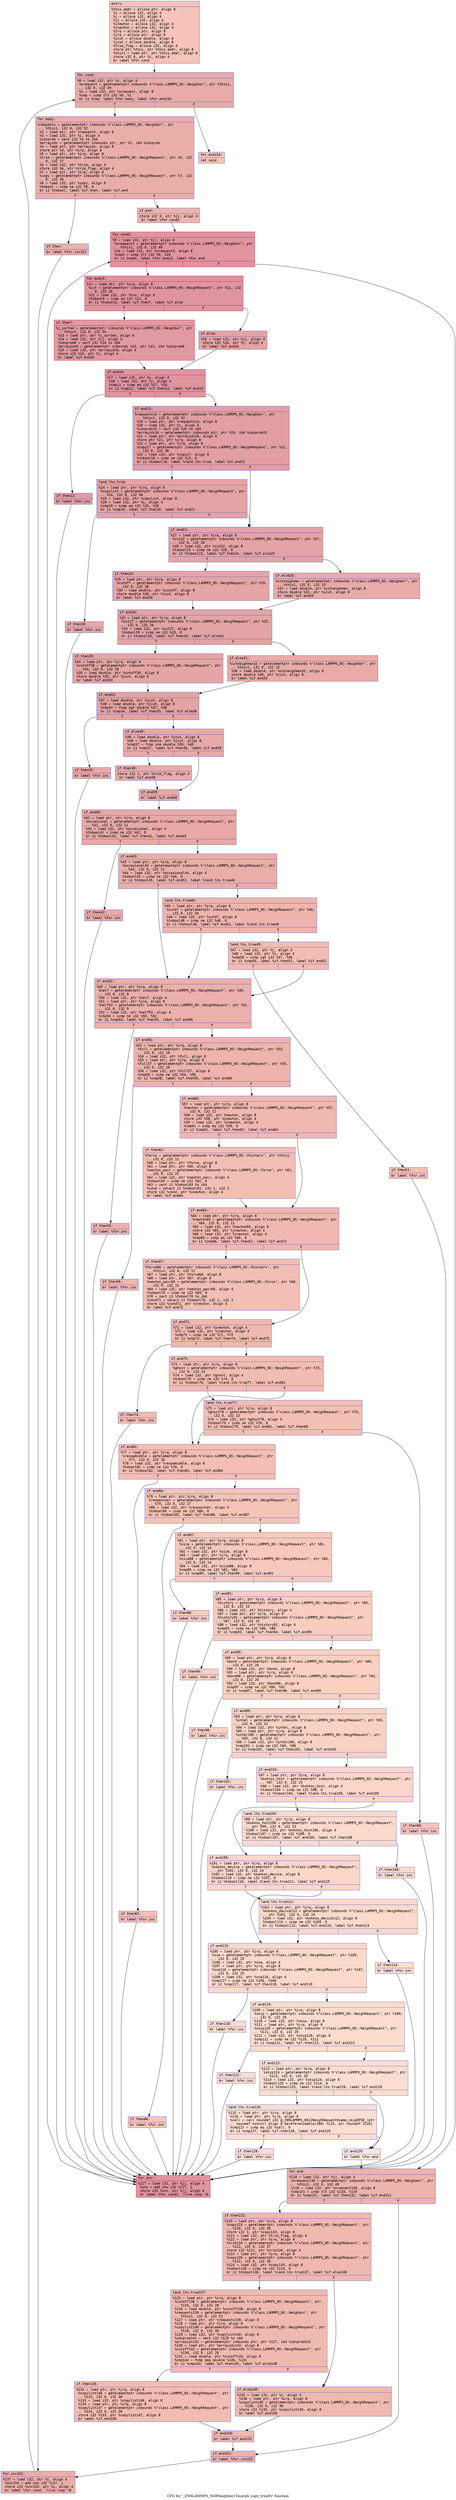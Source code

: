 digraph "CFG for '_ZN9LAMMPS_NS8Neighbor15morph_copy_trimEv' function" {
	label="CFG for '_ZN9LAMMPS_NS8Neighbor15morph_copy_trimEv' function";

	Node0x5563bdf762c0 [shape=record,color="#3d50c3ff", style=filled, fillcolor="#e8765c70" fontname="Courier",label="{entry:\l|  %this.addr = alloca ptr, align 8\l  %i = alloca i32, align 4\l  %j = alloca i32, align 4\l  %jj = alloca i32, align 4\l  %inewton = alloca i32, align 4\l  %jnewton = alloca i32, align 4\l  %irq = alloca ptr, align 8\l  %jrq = alloca ptr, align 8\l  %icut = alloca double, align 8\l  %jcut = alloca double, align 8\l  %trim_flag = alloca i32, align 4\l  store ptr %this, ptr %this.addr, align 8\l  %this1 = load ptr, ptr %this.addr, align 8\l  store i32 0, ptr %i, align 4\l  br label %for.cond\l}"];
	Node0x5563bdf762c0 -> Node0x5563bdf7c720[tooltip="entry -> for.cond\nProbability 100.00%" ];
	Node0x5563bdf7c720 [shape=record,color="#3d50c3ff", style=filled, fillcolor="#cc403a70" fontname="Courier",label="{for.cond:\l|  %0 = load i32, ptr %i, align 4\l  %nrequest = getelementptr inbounds %\"class.LAMMPS_NS::Neighbor\", ptr %this1,\l... i32 0, i32 49\l  %1 = load i32, ptr %nrequest, align 8\l  %cmp = icmp slt i32 %0, %1\l  br i1 %cmp, label %for.body, label %for.end154\l|{<s0>T|<s1>F}}"];
	Node0x5563bdf7c720:s0 -> Node0x5563bdf7ca90[tooltip="for.cond -> for.body\nProbability 96.88%" ];
	Node0x5563bdf7c720:s1 -> Node0x5563bdf7cb10[tooltip="for.cond -> for.end154\nProbability 3.12%" ];
	Node0x5563bdf7ca90 [shape=record,color="#3d50c3ff", style=filled, fillcolor="#d0473d70" fontname="Courier",label="{for.body:\l|  %requests = getelementptr inbounds %\"class.LAMMPS_NS::Neighbor\", ptr\l... %this1, i32 0, i32 52\l  %2 = load ptr, ptr %requests, align 8\l  %3 = load i32, ptr %i, align 4\l  %idxprom = sext i32 %3 to i64\l  %arrayidx = getelementptr inbounds ptr, ptr %2, i64 %idxprom\l  %4 = load ptr, ptr %arrayidx, align 8\l  store ptr %4, ptr %irq, align 8\l  %5 = load ptr, ptr %irq, align 8\l  %trim = getelementptr inbounds %\"class.LAMMPS_NS::NeighRequest\", ptr %5, i32\l... 0, i32 37\l  %6 = load i32, ptr %trim, align 4\l  store i32 %6, ptr %trim_flag, align 4\l  %7 = load ptr, ptr %irq, align 8\l  %copy = getelementptr inbounds %\"class.LAMMPS_NS::NeighRequest\", ptr %7, i32\l... 0, i32 36\l  %8 = load i32, ptr %copy, align 8\l  %tobool = icmp ne i32 %8, 0\l  br i1 %tobool, label %if.then, label %if.end\l|{<s0>T|<s1>F}}"];
	Node0x5563bdf7ca90:s0 -> Node0x5563bdf7c460[tooltip="for.body -> if.then\nProbability 62.50%" ];
	Node0x5563bdf7ca90:s1 -> Node0x5563bdf7c4d0[tooltip="for.body -> if.end\nProbability 37.50%" ];
	Node0x5563bdf7c460 [shape=record,color="#3d50c3ff", style=filled, fillcolor="#d24b4070" fontname="Courier",label="{if.then:\l|  br label %for.inc152\l}"];
	Node0x5563bdf7c460 -> Node0x5563bdf7d8e0[tooltip="if.then -> for.inc152\nProbability 100.00%" ];
	Node0x5563bdf7c4d0 [shape=record,color="#3d50c3ff", style=filled, fillcolor="#d6524470" fontname="Courier",label="{if.end:\l|  store i32 0, ptr %jj, align 4\l  br label %for.cond2\l}"];
	Node0x5563bdf7c4d0 -> Node0x5563bdf7da70[tooltip="if.end -> for.cond2\nProbability 100.00%" ];
	Node0x5563bdf7da70 [shape=record,color="#b70d28ff", style=filled, fillcolor="#b70d2870" fontname="Courier",label="{for.cond2:\l|  %9 = load i32, ptr %jj, align 4\l  %nrequest3 = getelementptr inbounds %\"class.LAMMPS_NS::Neighbor\", ptr\l... %this1, i32 0, i32 49\l  %10 = load i32, ptr %nrequest3, align 8\l  %cmp4 = icmp slt i32 %9, %10\l  br i1 %cmp4, label %for.body5, label %for.end\l|{<s0>T|<s1>F}}"];
	Node0x5563bdf7da70:s0 -> Node0x5563bdf7de00[tooltip="for.cond2 -> for.body5\nProbability 96.88%" ];
	Node0x5563bdf7da70:s1 -> Node0x5563bdf7de80[tooltip="for.cond2 -> for.end\nProbability 3.12%" ];
	Node0x5563bdf7de00 [shape=record,color="#b70d28ff", style=filled, fillcolor="#b70d2870" fontname="Courier",label="{for.body5:\l|  %11 = load ptr, ptr %irq, align 8\l  %cut = getelementptr inbounds %\"class.LAMMPS_NS::NeighRequest\", ptr %11, i32\l... 0, i32 26\l  %12 = load i32, ptr %cut, align 8\l  %tobool6 = icmp ne i32 %12, 0\l  br i1 %tobool6, label %if.then7, label %if.else\l|{<s0>T|<s1>F}}"];
	Node0x5563bdf7de00:s0 -> Node0x5563bdf7e230[tooltip="for.body5 -> if.then7\nProbability 62.50%" ];
	Node0x5563bdf7de00:s1 -> Node0x5563bdf7e2b0[tooltip="for.body5 -> if.else\nProbability 37.50%" ];
	Node0x5563bdf7e230 [shape=record,color="#b70d28ff", style=filled, fillcolor="#bb1b2c70" fontname="Courier",label="{if.then7:\l|  %j_sorted = getelementptr inbounds %\"class.LAMMPS_NS::Neighbor\", ptr\l... %this1, i32 0, i32 54\l  %13 = load ptr, ptr %j_sorted, align 8\l  %14 = load i32, ptr %jj, align 4\l  %idxprom8 = sext i32 %14 to i64\l  %arrayidx9 = getelementptr inbounds i32, ptr %13, i64 %idxprom8\l  %15 = load i32, ptr %arrayidx9, align 4\l  store i32 %15, ptr %j, align 4\l  br label %if.end10\l}"];
	Node0x5563bdf7e230 -> Node0x5563bdf7e850[tooltip="if.then7 -> if.end10\nProbability 100.00%" ];
	Node0x5563bdf7e2b0 [shape=record,color="#3d50c3ff", style=filled, fillcolor="#c32e3170" fontname="Courier",label="{if.else:\l|  %16 = load i32, ptr %jj, align 4\l  store i32 %16, ptr %j, align 4\l  br label %if.end10\l}"];
	Node0x5563bdf7e2b0 -> Node0x5563bdf7e850[tooltip="if.else -> if.end10\nProbability 100.00%" ];
	Node0x5563bdf7e850 [shape=record,color="#b70d28ff", style=filled, fillcolor="#b70d2870" fontname="Courier",label="{if.end10:\l|  %17 = load i32, ptr %i, align 4\l  %18 = load i32, ptr %j, align 4\l  %cmp11 = icmp eq i32 %17, %18\l  br i1 %cmp11, label %if.then12, label %if.end13\l|{<s0>T|<s1>F}}"];
	Node0x5563bdf7e850:s0 -> Node0x5563bdf7ec80[tooltip="if.end10 -> if.then12\nProbability 50.00%" ];
	Node0x5563bdf7e850:s1 -> Node0x5563bdf7ed00[tooltip="if.end10 -> if.end13\nProbability 50.00%" ];
	Node0x5563bdf7ec80 [shape=record,color="#3d50c3ff", style=filled, fillcolor="#be242e70" fontname="Courier",label="{if.then12:\l|  br label %for.inc\l}"];
	Node0x5563bdf7ec80 -> Node0x5563bdf7ee30[tooltip="if.then12 -> for.inc\nProbability 100.00%" ];
	Node0x5563bdf7ed00 [shape=record,color="#3d50c3ff", style=filled, fillcolor="#be242e70" fontname="Courier",label="{if.end13:\l|  %requests14 = getelementptr inbounds %\"class.LAMMPS_NS::Neighbor\", ptr\l... %this1, i32 0, i32 52\l  %19 = load ptr, ptr %requests14, align 8\l  %20 = load i32, ptr %j, align 4\l  %idxprom15 = sext i32 %20 to i64\l  %arrayidx16 = getelementptr inbounds ptr, ptr %19, i64 %idxprom15\l  %21 = load ptr, ptr %arrayidx16, align 8\l  store ptr %21, ptr %jrq, align 8\l  %22 = load ptr, ptr %jrq, align 8\l  %copy17 = getelementptr inbounds %\"class.LAMMPS_NS::NeighRequest\", ptr %22,\l... i32 0, i32 36\l  %23 = load i32, ptr %copy17, align 8\l  %tobool18 = icmp ne i32 %23, 0\l  br i1 %tobool18, label %land.lhs.true, label %if.end21\l|{<s0>T|<s1>F}}"];
	Node0x5563bdf7ed00:s0 -> Node0x5563bdf7d700[tooltip="if.end13 -> land.lhs.true\nProbability 62.50%" ];
	Node0x5563bdf7ed00:s1 -> Node0x5563bdf7d780[tooltip="if.end13 -> if.end21\nProbability 37.50%" ];
	Node0x5563bdf7d700 [shape=record,color="#3d50c3ff", style=filled, fillcolor="#c32e3170" fontname="Courier",label="{land.lhs.true:\l|  %24 = load ptr, ptr %jrq, align 8\l  %copylist = getelementptr inbounds %\"class.LAMMPS_NS::NeighRequest\", ptr\l... %24, i32 0, i32 38\l  %25 = load i32, ptr %copylist, align 8\l  %26 = load i32, ptr %i, align 4\l  %cmp19 = icmp eq i32 %25, %26\l  br i1 %cmp19, label %if.then20, label %if.end21\l|{<s0>T|<s1>F}}"];
	Node0x5563bdf7d700:s0 -> Node0x5563bdf7fe00[tooltip="land.lhs.true -> if.then20\nProbability 50.00%" ];
	Node0x5563bdf7d700:s1 -> Node0x5563bdf7d780[tooltip="land.lhs.true -> if.end21\nProbability 50.00%" ];
	Node0x5563bdf7fe00 [shape=record,color="#3d50c3ff", style=filled, fillcolor="#ca3b3770" fontname="Courier",label="{if.then20:\l|  br label %for.inc\l}"];
	Node0x5563bdf7fe00 -> Node0x5563bdf7ee30[tooltip="if.then20 -> for.inc\nProbability 100.00%" ];
	Node0x5563bdf7d780 [shape=record,color="#3d50c3ff", style=filled, fillcolor="#c32e3170" fontname="Courier",label="{if.end21:\l|  %27 = load ptr, ptr %irq, align 8\l  %cut22 = getelementptr inbounds %\"class.LAMMPS_NS::NeighRequest\", ptr %27,\l... i32 0, i32 26\l  %28 = load i32, ptr %cut22, align 8\l  %tobool23 = icmp ne i32 %28, 0\l  br i1 %tobool23, label %if.then24, label %if.else25\l|{<s0>T|<s1>F}}"];
	Node0x5563bdf7d780:s0 -> Node0x5563bdf80240[tooltip="if.end21 -> if.then24\nProbability 62.50%" ];
	Node0x5563bdf7d780:s1 -> Node0x5563bdf802c0[tooltip="if.end21 -> if.else25\nProbability 37.50%" ];
	Node0x5563bdf80240 [shape=record,color="#3d50c3ff", style=filled, fillcolor="#c5333470" fontname="Courier",label="{if.then24:\l|  %29 = load ptr, ptr %irq, align 8\l  %cutoff = getelementptr inbounds %\"class.LAMMPS_NS::NeighRequest\", ptr %29,\l... i32 0, i32 28\l  %30 = load double, ptr %cutoff, align 8\l  store double %30, ptr %icut, align 8\l  br label %if.end26\l}"];
	Node0x5563bdf80240 -> Node0x5563bdf80670[tooltip="if.then24 -> if.end26\nProbability 100.00%" ];
	Node0x5563bdf802c0 [shape=record,color="#3d50c3ff", style=filled, fillcolor="#cc403a70" fontname="Courier",label="{if.else25:\l|  %cutneighmax = getelementptr inbounds %\"class.LAMMPS_NS::Neighbor\", ptr\l... %this1, i32 0, i32 13\l  %31 = load double, ptr %cutneighmax, align 8\l  store double %31, ptr %icut, align 8\l  br label %if.end26\l}"];
	Node0x5563bdf802c0 -> Node0x5563bdf80670[tooltip="if.else25 -> if.end26\nProbability 100.00%" ];
	Node0x5563bdf80670 [shape=record,color="#3d50c3ff", style=filled, fillcolor="#c32e3170" fontname="Courier",label="{if.end26:\l|  %32 = load ptr, ptr %jrq, align 8\l  %cut27 = getelementptr inbounds %\"class.LAMMPS_NS::NeighRequest\", ptr %32,\l... i32 0, i32 26\l  %33 = load i32, ptr %cut27, align 8\l  %tobool28 = icmp ne i32 %33, 0\l  br i1 %tobool28, label %if.then29, label %if.else31\l|{<s0>T|<s1>F}}"];
	Node0x5563bdf80670:s0 -> Node0x5563bdf80c80[tooltip="if.end26 -> if.then29\nProbability 62.50%" ];
	Node0x5563bdf80670:s1 -> Node0x5563bdf80d00[tooltip="if.end26 -> if.else31\nProbability 37.50%" ];
	Node0x5563bdf80c80 [shape=record,color="#3d50c3ff", style=filled, fillcolor="#c5333470" fontname="Courier",label="{if.then29:\l|  %34 = load ptr, ptr %jrq, align 8\l  %cutoff30 = getelementptr inbounds %\"class.LAMMPS_NS::NeighRequest\", ptr\l... %34, i32 0, i32 28\l  %35 = load double, ptr %cutoff30, align 8\l  store double %35, ptr %jcut, align 8\l  br label %if.end33\l}"];
	Node0x5563bdf80c80 -> Node0x5563bdf810c0[tooltip="if.then29 -> if.end33\nProbability 100.00%" ];
	Node0x5563bdf80d00 [shape=record,color="#3d50c3ff", style=filled, fillcolor="#cc403a70" fontname="Courier",label="{if.else31:\l|  %cutneighmax32 = getelementptr inbounds %\"class.LAMMPS_NS::Neighbor\", ptr\l... %this1, i32 0, i32 13\l  %36 = load double, ptr %cutneighmax32, align 8\l  store double %36, ptr %jcut, align 8\l  br label %if.end33\l}"];
	Node0x5563bdf80d00 -> Node0x5563bdf810c0[tooltip="if.else31 -> if.end33\nProbability 100.00%" ];
	Node0x5563bdf810c0 [shape=record,color="#3d50c3ff", style=filled, fillcolor="#c32e3170" fontname="Courier",label="{if.end33:\l|  %37 = load double, ptr %icut, align 8\l  %38 = load double, ptr %jcut, align 8\l  %cmp34 = fcmp ogt double %37, %38\l  br i1 %cmp34, label %if.then35, label %if.else36\l|{<s0>T|<s1>F}}"];
	Node0x5563bdf810c0:s0 -> Node0x5563bdf815e0[tooltip="if.end33 -> if.then35\nProbability 50.00%" ];
	Node0x5563bdf810c0:s1 -> Node0x5563bdf81660[tooltip="if.end33 -> if.else36\nProbability 50.00%" ];
	Node0x5563bdf815e0 [shape=record,color="#3d50c3ff", style=filled, fillcolor="#ca3b3770" fontname="Courier",label="{if.then35:\l|  br label %for.inc\l}"];
	Node0x5563bdf815e0 -> Node0x5563bdf7ee30[tooltip="if.then35 -> for.inc\nProbability 100.00%" ];
	Node0x5563bdf81660 [shape=record,color="#3d50c3ff", style=filled, fillcolor="#ca3b3770" fontname="Courier",label="{if.else36:\l|  %39 = load double, ptr %icut, align 8\l  %40 = load double, ptr %jcut, align 8\l  %cmp37 = fcmp une double %39, %40\l  br i1 %cmp37, label %if.then38, label %if.end39\l|{<s0>T|<s1>F}}"];
	Node0x5563bdf81660:s0 -> Node0x5563bdf819b0[tooltip="if.else36 -> if.then38\nProbability 62.50%" ];
	Node0x5563bdf81660:s1 -> Node0x5563bdf81a30[tooltip="if.else36 -> if.end39\nProbability 37.50%" ];
	Node0x5563bdf819b0 [shape=record,color="#3d50c3ff", style=filled, fillcolor="#cc403a70" fontname="Courier",label="{if.then38:\l|  store i32 1, ptr %trim_flag, align 4\l  br label %if.end39\l}"];
	Node0x5563bdf819b0 -> Node0x5563bdf81a30[tooltip="if.then38 -> if.end39\nProbability 100.00%" ];
	Node0x5563bdf81a30 [shape=record,color="#3d50c3ff", style=filled, fillcolor="#ca3b3770" fontname="Courier",label="{if.end39:\l|  br label %if.end40\l}"];
	Node0x5563bdf81a30 -> Node0x5563bdf81c70[tooltip="if.end39 -> if.end40\nProbability 100.00%" ];
	Node0x5563bdf81c70 [shape=record,color="#3d50c3ff", style=filled, fillcolor="#ca3b3770" fontname="Courier",label="{if.end40:\l|  %41 = load ptr, ptr %jrq, align 8\l  %occasional = getelementptr inbounds %\"class.LAMMPS_NS::NeighRequest\", ptr\l... %41, i32 0, i32 11\l  %42 = load i32, ptr %occasional, align 4\l  %tobool41 = icmp ne i32 %42, 0\l  br i1 %tobool41, label %if.then42, label %if.end43\l|{<s0>T|<s1>F}}"];
	Node0x5563bdf81c70:s0 -> Node0x5563bdf82010[tooltip="if.end40 -> if.then42\nProbability 62.50%" ];
	Node0x5563bdf81c70:s1 -> Node0x5563bdf82090[tooltip="if.end40 -> if.end43\nProbability 37.50%" ];
	Node0x5563bdf82010 [shape=record,color="#3d50c3ff", style=filled, fillcolor="#cc403a70" fontname="Courier",label="{if.then42:\l|  br label %for.inc\l}"];
	Node0x5563bdf82010 -> Node0x5563bdf7ee30[tooltip="if.then42 -> for.inc\nProbability 100.00%" ];
	Node0x5563bdf82090 [shape=record,color="#3d50c3ff", style=filled, fillcolor="#d0473d70" fontname="Courier",label="{if.end43:\l|  %43 = load ptr, ptr %irq, align 8\l  %occasional44 = getelementptr inbounds %\"class.LAMMPS_NS::NeighRequest\", ptr\l... %43, i32 0, i32 11\l  %44 = load i32, ptr %occasional44, align 4\l  %tobool45 = icmp ne i32 %44, 0\l  br i1 %tobool45, label %if.end52, label %land.lhs.true46\l|{<s0>T|<s1>F}}"];
	Node0x5563bdf82090:s0 -> Node0x5563bdf824e0[tooltip="if.end43 -> if.end52\nProbability 62.50%" ];
	Node0x5563bdf82090:s1 -> Node0x5563bdf82560[tooltip="if.end43 -> land.lhs.true46\nProbability 37.50%" ];
	Node0x5563bdf82560 [shape=record,color="#3d50c3ff", style=filled, fillcolor="#d8564670" fontname="Courier",label="{land.lhs.true46:\l|  %45 = load ptr, ptr %irq, align 8\l  %cut47 = getelementptr inbounds %\"class.LAMMPS_NS::NeighRequest\", ptr %45,\l... i32 0, i32 26\l  %46 = load i32, ptr %cut47, align 8\l  %tobool48 = icmp ne i32 %46, 0\l  br i1 %tobool48, label %if.end52, label %land.lhs.true49\l|{<s0>T|<s1>F}}"];
	Node0x5563bdf82560:s0 -> Node0x5563bdf824e0[tooltip="land.lhs.true46 -> if.end52\nProbability 62.50%" ];
	Node0x5563bdf82560:s1 -> Node0x5563bdf82930[tooltip="land.lhs.true46 -> land.lhs.true49\nProbability 37.50%" ];
	Node0x5563bdf82930 [shape=record,color="#3d50c3ff", style=filled, fillcolor="#e1675170" fontname="Courier",label="{land.lhs.true49:\l|  %47 = load i32, ptr %j, align 4\l  %48 = load i32, ptr %i, align 4\l  %cmp50 = icmp sgt i32 %47, %48\l  br i1 %cmp50, label %if.then51, label %if.end52\l|{<s0>T|<s1>F}}"];
	Node0x5563bdf82930:s0 -> Node0x5563bdf83450[tooltip="land.lhs.true49 -> if.then51\nProbability 50.00%" ];
	Node0x5563bdf82930:s1 -> Node0x5563bdf824e0[tooltip="land.lhs.true49 -> if.end52\nProbability 50.00%" ];
	Node0x5563bdf83450 [shape=record,color="#3d50c3ff", style=filled, fillcolor="#e36c5570" fontname="Courier",label="{if.then51:\l|  br label %for.inc\l}"];
	Node0x5563bdf83450 -> Node0x5563bdf7ee30[tooltip="if.then51 -> for.inc\nProbability 100.00%" ];
	Node0x5563bdf824e0 [shape=record,color="#3d50c3ff", style=filled, fillcolor="#d24b4070" fontname="Courier",label="{if.end52:\l|  %49 = load ptr, ptr %irq, align 8\l  %half = getelementptr inbounds %\"class.LAMMPS_NS::NeighRequest\", ptr %49,\l... i32 0, i32 9\l  %50 = load i32, ptr %half, align 4\l  %51 = load ptr, ptr %jrq, align 8\l  %half53 = getelementptr inbounds %\"class.LAMMPS_NS::NeighRequest\", ptr %51,\l... i32 0, i32 9\l  %52 = load i32, ptr %half53, align 4\l  %cmp54 = icmp ne i32 %50, %52\l  br i1 %cmp54, label %if.then55, label %if.end56\l|{<s0>T|<s1>F}}"];
	Node0x5563bdf824e0:s0 -> Node0x5563bdf83a30[tooltip="if.end52 -> if.then55\nProbability 50.00%" ];
	Node0x5563bdf824e0:s1 -> Node0x5563bdf83ab0[tooltip="if.end52 -> if.end56\nProbability 50.00%" ];
	Node0x5563bdf83a30 [shape=record,color="#3d50c3ff", style=filled, fillcolor="#d6524470" fontname="Courier",label="{if.then55:\l|  br label %for.inc\l}"];
	Node0x5563bdf83a30 -> Node0x5563bdf7ee30[tooltip="if.then55 -> for.inc\nProbability 100.00%" ];
	Node0x5563bdf83ab0 [shape=record,color="#3d50c3ff", style=filled, fillcolor="#d6524470" fontname="Courier",label="{if.end56:\l|  %53 = load ptr, ptr %irq, align 8\l  %full = getelementptr inbounds %\"class.LAMMPS_NS::NeighRequest\", ptr %53,\l... i32 0, i32 10\l  %54 = load i32, ptr %full, align 8\l  %55 = load ptr, ptr %jrq, align 8\l  %full57 = getelementptr inbounds %\"class.LAMMPS_NS::NeighRequest\", ptr %55,\l... i32 0, i32 10\l  %56 = load i32, ptr %full57, align 8\l  %cmp58 = icmp ne i32 %54, %56\l  br i1 %cmp58, label %if.then59, label %if.end60\l|{<s0>T|<s1>F}}"];
	Node0x5563bdf83ab0:s0 -> Node0x5563bdf7f4f0[tooltip="if.end56 -> if.then59\nProbability 50.00%" ];
	Node0x5563bdf83ab0:s1 -> Node0x5563bdf7f570[tooltip="if.end56 -> if.end60\nProbability 50.00%" ];
	Node0x5563bdf7f4f0 [shape=record,color="#3d50c3ff", style=filled, fillcolor="#dc5d4a70" fontname="Courier",label="{if.then59:\l|  br label %for.inc\l}"];
	Node0x5563bdf7f4f0 -> Node0x5563bdf7ee30[tooltip="if.then59 -> for.inc\nProbability 100.00%" ];
	Node0x5563bdf7f570 [shape=record,color="#3d50c3ff", style=filled, fillcolor="#dc5d4a70" fontname="Courier",label="{if.end60:\l|  %57 = load ptr, ptr %irq, align 8\l  %newton = getelementptr inbounds %\"class.LAMMPS_NS::NeighRequest\", ptr %57,\l... i32 0, i32 12\l  %58 = load i32, ptr %newton, align 8\l  store i32 %58, ptr %inewton, align 4\l  %59 = load i32, ptr %inewton, align 4\l  %cmp61 = icmp eq i32 %59, 0\l  br i1 %cmp61, label %if.then62, label %if.end64\l|{<s0>T|<s1>F}}"];
	Node0x5563bdf7f570:s0 -> Node0x5563bdf7fac0[tooltip="if.end60 -> if.then62\nProbability 37.50%" ];
	Node0x5563bdf7f570:s1 -> Node0x5563bdf84d10[tooltip="if.end60 -> if.end64\nProbability 62.50%" ];
	Node0x5563bdf7fac0 [shape=record,color="#3d50c3ff", style=filled, fillcolor="#e36c5570" fontname="Courier",label="{if.then62:\l|  %force = getelementptr inbounds %\"class.LAMMPS_NS::Pointers\", ptr %this1,\l... i32 0, i32 11\l  %60 = load ptr, ptr %force, align 8\l  %61 = load ptr, ptr %60, align 8\l  %newton_pair = getelementptr inbounds %\"class.LAMMPS_NS::Force\", ptr %61,\l... i32 0, i32 22\l  %62 = load i32, ptr %newton_pair, align 4\l  %tobool63 = icmp ne i32 %62, 0\l  %63 = zext i1 %tobool63 to i64\l  %cond = select i1 %tobool63, i32 1, i32 2\l  store i32 %cond, ptr %inewton, align 4\l  br label %if.end64\l}"];
	Node0x5563bdf7fac0 -> Node0x5563bdf84d10[tooltip="if.then62 -> if.end64\nProbability 100.00%" ];
	Node0x5563bdf84d10 [shape=record,color="#3d50c3ff", style=filled, fillcolor="#dc5d4a70" fontname="Courier",label="{if.end64:\l|  %64 = load ptr, ptr %jrq, align 8\l  %newton65 = getelementptr inbounds %\"class.LAMMPS_NS::NeighRequest\", ptr\l... %64, i32 0, i32 12\l  %65 = load i32, ptr %newton65, align 8\l  store i32 %65, ptr %jnewton, align 4\l  %66 = load i32, ptr %jnewton, align 4\l  %cmp66 = icmp eq i32 %66, 0\l  br i1 %cmp66, label %if.then67, label %if.end72\l|{<s0>T|<s1>F}}"];
	Node0x5563bdf84d10:s0 -> Node0x5563bdf85860[tooltip="if.end64 -> if.then67\nProbability 37.50%" ];
	Node0x5563bdf84d10:s1 -> Node0x5563bdf858e0[tooltip="if.end64 -> if.end72\nProbability 62.50%" ];
	Node0x5563bdf85860 [shape=record,color="#3d50c3ff", style=filled, fillcolor="#e36c5570" fontname="Courier",label="{if.then67:\l|  %force68 = getelementptr inbounds %\"class.LAMMPS_NS::Pointers\", ptr\l... %this1, i32 0, i32 11\l  %67 = load ptr, ptr %force68, align 8\l  %68 = load ptr, ptr %67, align 8\l  %newton_pair69 = getelementptr inbounds %\"class.LAMMPS_NS::Force\", ptr %68,\l... i32 0, i32 22\l  %69 = load i32, ptr %newton_pair69, align 4\l  %tobool70 = icmp ne i32 %69, 0\l  %70 = zext i1 %tobool70 to i64\l  %cond71 = select i1 %tobool70, i32 1, i32 2\l  store i32 %cond71, ptr %jnewton, align 4\l  br label %if.end72\l}"];
	Node0x5563bdf85860 -> Node0x5563bdf858e0[tooltip="if.then67 -> if.end72\nProbability 100.00%" ];
	Node0x5563bdf858e0 [shape=record,color="#3d50c3ff", style=filled, fillcolor="#dc5d4a70" fontname="Courier",label="{if.end72:\l|  %71 = load i32, ptr %inewton, align 4\l  %72 = load i32, ptr %jnewton, align 4\l  %cmp73 = icmp ne i32 %71, %72\l  br i1 %cmp73, label %if.then74, label %if.end75\l|{<s0>T|<s1>F}}"];
	Node0x5563bdf858e0:s0 -> Node0x5563bdf86220[tooltip="if.end72 -> if.then74\nProbability 50.00%" ];
	Node0x5563bdf858e0:s1 -> Node0x5563bdf862a0[tooltip="if.end72 -> if.end75\nProbability 50.00%" ];
	Node0x5563bdf86220 [shape=record,color="#3d50c3ff", style=filled, fillcolor="#e1675170" fontname="Courier",label="{if.then74:\l|  br label %for.inc\l}"];
	Node0x5563bdf86220 -> Node0x5563bdf7ee30[tooltip="if.then74 -> for.inc\nProbability 100.00%" ];
	Node0x5563bdf862a0 [shape=record,color="#3d50c3ff", style=filled, fillcolor="#e1675170" fontname="Courier",label="{if.end75:\l|  %73 = load ptr, ptr %irq, align 8\l  %ghost = getelementptr inbounds %\"class.LAMMPS_NS::NeighRequest\", ptr %73,\l... i32 0, i32 13\l  %74 = load i32, ptr %ghost, align 4\l  %tobool76 = icmp ne i32 %74, 0\l  br i1 %tobool76, label %land.lhs.true77, label %if.end81\l|{<s0>T|<s1>F}}"];
	Node0x5563bdf862a0:s0 -> Node0x5563bdf866e0[tooltip="if.end75 -> land.lhs.true77\nProbability 62.50%" ];
	Node0x5563bdf862a0:s1 -> Node0x5563bdf86760[tooltip="if.end75 -> if.end81\nProbability 37.50%" ];
	Node0x5563bdf866e0 [shape=record,color="#3d50c3ff", style=filled, fillcolor="#e36c5570" fontname="Courier",label="{land.lhs.true77:\l|  %75 = load ptr, ptr %jrq, align 8\l  %ghost78 = getelementptr inbounds %\"class.LAMMPS_NS::NeighRequest\", ptr %75,\l... i32 0, i32 13\l  %76 = load i32, ptr %ghost78, align 4\l  %tobool79 = icmp ne i32 %76, 0\l  br i1 %tobool79, label %if.end81, label %if.then80\l|{<s0>T|<s1>F}}"];
	Node0x5563bdf866e0:s0 -> Node0x5563bdf86760[tooltip="land.lhs.true77 -> if.end81\nProbability 62.50%" ];
	Node0x5563bdf866e0:s1 -> Node0x5563bdf86b30[tooltip="land.lhs.true77 -> if.then80\nProbability 37.50%" ];
	Node0x5563bdf86b30 [shape=record,color="#3d50c3ff", style=filled, fillcolor="#e97a5f70" fontname="Courier",label="{if.then80:\l|  br label %for.inc\l}"];
	Node0x5563bdf86b30 -> Node0x5563bdf7ee30[tooltip="if.then80 -> for.inc\nProbability 100.00%" ];
	Node0x5563bdf86760 [shape=record,color="#3d50c3ff", style=filled, fillcolor="#e36c5570" fontname="Courier",label="{if.end81:\l|  %77 = load ptr, ptr %jrq, align 8\l  %respamiddle = getelementptr inbounds %\"class.LAMMPS_NS::NeighRequest\", ptr\l... %77, i32 0, i32 18\l  %78 = load i32, ptr %respamiddle, align 8\l  %tobool82 = icmp ne i32 %78, 0\l  br i1 %tobool82, label %if.then83, label %if.end84\l|{<s0>T|<s1>F}}"];
	Node0x5563bdf86760:s0 -> Node0x5563bdf86f80[tooltip="if.end81 -> if.then83\nProbability 62.50%" ];
	Node0x5563bdf86760:s1 -> Node0x5563bdf87000[tooltip="if.end81 -> if.end84\nProbability 37.50%" ];
	Node0x5563bdf86f80 [shape=record,color="#3d50c3ff", style=filled, fillcolor="#e5705870" fontname="Courier",label="{if.then83:\l|  br label %for.inc\l}"];
	Node0x5563bdf86f80 -> Node0x5563bdf7ee30[tooltip="if.then83 -> for.inc\nProbability 100.00%" ];
	Node0x5563bdf87000 [shape=record,color="#3d50c3ff", style=filled, fillcolor="#e8765c70" fontname="Courier",label="{if.end84:\l|  %79 = load ptr, ptr %jrq, align 8\l  %respainner = getelementptr inbounds %\"class.LAMMPS_NS::NeighRequest\", ptr\l... %79, i32 0, i32 17\l  %80 = load i32, ptr %respainner, align 4\l  %tobool85 = icmp ne i32 %80, 0\l  br i1 %tobool85, label %if.then86, label %if.end87\l|{<s0>T|<s1>F}}"];
	Node0x5563bdf87000:s0 -> Node0x5563bdf87450[tooltip="if.end84 -> if.then86\nProbability 62.50%" ];
	Node0x5563bdf87000:s1 -> Node0x5563bdf874d0[tooltip="if.end84 -> if.end87\nProbability 37.50%" ];
	Node0x5563bdf87450 [shape=record,color="#3d50c3ff", style=filled, fillcolor="#ec7f6370" fontname="Courier",label="{if.then86:\l|  br label %for.inc\l}"];
	Node0x5563bdf87450 -> Node0x5563bdf7ee30[tooltip="if.then86 -> for.inc\nProbability 100.00%" ];
	Node0x5563bdf874d0 [shape=record,color="#3d50c3ff", style=filled, fillcolor="#ed836670" fontname="Courier",label="{if.end87:\l|  %81 = load ptr, ptr %irq, align 8\l  %size = getelementptr inbounds %\"class.LAMMPS_NS::NeighRequest\", ptr %81,\l... i32 0, i32 14\l  %82 = load i32, ptr %size, align 8\l  %83 = load ptr, ptr %jrq, align 8\l  %size88 = getelementptr inbounds %\"class.LAMMPS_NS::NeighRequest\", ptr %83,\l... i32 0, i32 14\l  %84 = load i32, ptr %size88, align 8\l  %cmp89 = icmp ne i32 %82, %84\l  br i1 %cmp89, label %if.then90, label %if.end91\l|{<s0>T|<s1>F}}"];
	Node0x5563bdf874d0:s0 -> Node0x5563bdf87ae0[tooltip="if.end87 -> if.then90\nProbability 50.00%" ];
	Node0x5563bdf874d0:s1 -> Node0x5563bdf87b60[tooltip="if.end87 -> if.end91\nProbability 50.00%" ];
	Node0x5563bdf87ae0 [shape=record,color="#3d50c3ff", style=filled, fillcolor="#f08b6e70" fontname="Courier",label="{if.then90:\l|  br label %for.inc\l}"];
	Node0x5563bdf87ae0 -> Node0x5563bdf7ee30[tooltip="if.then90 -> for.inc\nProbability 100.00%" ];
	Node0x5563bdf87b60 [shape=record,color="#3d50c3ff", style=filled, fillcolor="#f08b6e70" fontname="Courier",label="{if.end91:\l|  %85 = load ptr, ptr %irq, align 8\l  %history = getelementptr inbounds %\"class.LAMMPS_NS::NeighRequest\", ptr %85,\l... i32 0, i32 15\l  %86 = load i32, ptr %history, align 4\l  %87 = load ptr, ptr %jrq, align 8\l  %history92 = getelementptr inbounds %\"class.LAMMPS_NS::NeighRequest\", ptr\l... %87, i32 0, i32 15\l  %88 = load i32, ptr %history92, align 4\l  %cmp93 = icmp ne i32 %86, %88\l  br i1 %cmp93, label %if.then94, label %if.end95\l|{<s0>T|<s1>F}}"];
	Node0x5563bdf87b60:s0 -> Node0x5563bdf88180[tooltip="if.end91 -> if.then94\nProbability 50.00%" ];
	Node0x5563bdf87b60:s1 -> Node0x5563bdf88200[tooltip="if.end91 -> if.end95\nProbability 50.00%" ];
	Node0x5563bdf88180 [shape=record,color="#3d50c3ff", style=filled, fillcolor="#f3947570" fontname="Courier",label="{if.then94:\l|  br label %for.inc\l}"];
	Node0x5563bdf88180 -> Node0x5563bdf7ee30[tooltip="if.then94 -> for.inc\nProbability 100.00%" ];
	Node0x5563bdf88200 [shape=record,color="#3d50c3ff", style=filled, fillcolor="#f3947570" fontname="Courier",label="{if.end95:\l|  %89 = load ptr, ptr %irq, align 8\l  %bond = getelementptr inbounds %\"class.LAMMPS_NS::NeighRequest\", ptr %89,\l... i32 0, i32 20\l  %90 = load i32, ptr %bond, align 8\l  %91 = load ptr, ptr %jrq, align 8\l  %bond96 = getelementptr inbounds %\"class.LAMMPS_NS::NeighRequest\", ptr %91,\l... i32 0, i32 20\l  %92 = load i32, ptr %bond96, align 8\l  %cmp97 = icmp ne i32 %90, %92\l  br i1 %cmp97, label %if.then98, label %if.end99\l|{<s0>T|<s1>F}}"];
	Node0x5563bdf88200:s0 -> Node0x5563bdf88810[tooltip="if.end95 -> if.then98\nProbability 50.00%" ];
	Node0x5563bdf88200:s1 -> Node0x5563bdf88890[tooltip="if.end95 -> if.end99\nProbability 50.00%" ];
	Node0x5563bdf88810 [shape=record,color="#3d50c3ff", style=filled, fillcolor="#f4987a70" fontname="Courier",label="{if.then98:\l|  br label %for.inc\l}"];
	Node0x5563bdf88810 -> Node0x5563bdf7ee30[tooltip="if.then98 -> for.inc\nProbability 100.00%" ];
	Node0x5563bdf88890 [shape=record,color="#3d50c3ff", style=filled, fillcolor="#f4987a70" fontname="Courier",label="{if.end99:\l|  %93 = load ptr, ptr %irq, align 8\l  %intel = getelementptr inbounds %\"class.LAMMPS_NS::NeighRequest\", ptr %93,\l... i32 0, i32 22\l  %94 = load i32, ptr %intel, align 8\l  %95 = load ptr, ptr %jrq, align 8\l  %intel100 = getelementptr inbounds %\"class.LAMMPS_NS::NeighRequest\", ptr\l... %95, i32 0, i32 22\l  %96 = load i32, ptr %intel100, align 8\l  %cmp101 = icmp ne i32 %94, %96\l  br i1 %cmp101, label %if.then102, label %if.end103\l|{<s0>T|<s1>F}}"];
	Node0x5563bdf88890:s0 -> Node0x5563bdf82d30[tooltip="if.end99 -> if.then102\nProbability 50.00%" ];
	Node0x5563bdf88890:s1 -> Node0x5563bdf82db0[tooltip="if.end99 -> if.end103\nProbability 50.00%" ];
	Node0x5563bdf82d30 [shape=record,color="#3d50c3ff", style=filled, fillcolor="#f5a08170" fontname="Courier",label="{if.then102:\l|  br label %for.inc\l}"];
	Node0x5563bdf82d30 -> Node0x5563bdf7ee30[tooltip="if.then102 -> for.inc\nProbability 100.00%" ];
	Node0x5563bdf82db0 [shape=record,color="#3d50c3ff", style=filled, fillcolor="#f5a08170" fontname="Courier",label="{if.end103:\l|  %97 = load ptr, ptr %irq, align 8\l  %kokkos_host = getelementptr inbounds %\"class.LAMMPS_NS::NeighRequest\", ptr\l... %97, i32 0, i32 23\l  %98 = load i32, ptr %kokkos_host, align 4\l  %tobool104 = icmp ne i32 %98, 0\l  br i1 %tobool104, label %land.lhs.true105, label %if.end109\l|{<s0>T|<s1>F}}"];
	Node0x5563bdf82db0:s0 -> Node0x5563bdf83230[tooltip="if.end103 -> land.lhs.true105\nProbability 62.50%" ];
	Node0x5563bdf82db0:s1 -> Node0x5563bdf832d0[tooltip="if.end103 -> if.end109\nProbability 37.50%" ];
	Node0x5563bdf83230 [shape=record,color="#3d50c3ff", style=filled, fillcolor="#f7a88970" fontname="Courier",label="{land.lhs.true105:\l|  %99 = load ptr, ptr %jrq, align 8\l  %kokkos_host106 = getelementptr inbounds %\"class.LAMMPS_NS::NeighRequest\",\l... ptr %99, i32 0, i32 23\l  %100 = load i32, ptr %kokkos_host106, align 4\l  %tobool107 = icmp ne i32 %100, 0\l  br i1 %tobool107, label %if.end109, label %if.then108\l|{<s0>T|<s1>F}}"];
	Node0x5563bdf83230:s0 -> Node0x5563bdf832d0[tooltip="land.lhs.true105 -> if.end109\nProbability 62.50%" ];
	Node0x5563bdf83230:s1 -> Node0x5563bdf8a030[tooltip="land.lhs.true105 -> if.then108\nProbability 37.50%" ];
	Node0x5563bdf8a030 [shape=record,color="#3d50c3ff", style=filled, fillcolor="#f7af9170" fontname="Courier",label="{if.then108:\l|  br label %for.inc\l}"];
	Node0x5563bdf8a030 -> Node0x5563bdf7ee30[tooltip="if.then108 -> for.inc\nProbability 100.00%" ];
	Node0x5563bdf832d0 [shape=record,color="#3d50c3ff", style=filled, fillcolor="#f6a38570" fontname="Courier",label="{if.end109:\l|  %101 = load ptr, ptr %irq, align 8\l  %kokkos_device = getelementptr inbounds %\"class.LAMMPS_NS::NeighRequest\",\l... ptr %101, i32 0, i32 24\l  %102 = load i32, ptr %kokkos_device, align 8\l  %tobool110 = icmp ne i32 %102, 0\l  br i1 %tobool110, label %land.lhs.true111, label %if.end115\l|{<s0>T|<s1>F}}"];
	Node0x5563bdf832d0:s0 -> Node0x5563bdf8a480[tooltip="if.end109 -> land.lhs.true111\nProbability 62.50%" ];
	Node0x5563bdf832d0:s1 -> Node0x5563bdf8a500[tooltip="if.end109 -> if.end115\nProbability 37.50%" ];
	Node0x5563bdf8a480 [shape=record,color="#3d50c3ff", style=filled, fillcolor="#f7a88970" fontname="Courier",label="{land.lhs.true111:\l|  %103 = load ptr, ptr %jrq, align 8\l  %kokkos_device112 = getelementptr inbounds %\"class.LAMMPS_NS::NeighRequest\",\l... ptr %103, i32 0, i32 24\l  %104 = load i32, ptr %kokkos_device112, align 8\l  %tobool113 = icmp ne i32 %104, 0\l  br i1 %tobool113, label %if.end115, label %if.then114\l|{<s0>T|<s1>F}}"];
	Node0x5563bdf8a480:s0 -> Node0x5563bdf8a500[tooltip="land.lhs.true111 -> if.end115\nProbability 62.50%" ];
	Node0x5563bdf8a480:s1 -> Node0x5563bdf8a940[tooltip="land.lhs.true111 -> if.then114\nProbability 37.50%" ];
	Node0x5563bdf8a940 [shape=record,color="#3d50c3ff", style=filled, fillcolor="#f7b39670" fontname="Courier",label="{if.then114:\l|  br label %for.inc\l}"];
	Node0x5563bdf8a940 -> Node0x5563bdf7ee30[tooltip="if.then114 -> for.inc\nProbability 100.00%" ];
	Node0x5563bdf8a500 [shape=record,color="#3d50c3ff", style=filled, fillcolor="#f7a88970" fontname="Courier",label="{if.end115:\l|  %105 = load ptr, ptr %irq, align 8\l  %ssa = getelementptr inbounds %\"class.LAMMPS_NS::NeighRequest\", ptr %105,\l... i32 0, i32 25\l  %106 = load i32, ptr %ssa, align 4\l  %107 = load ptr, ptr %jrq, align 8\l  %ssa116 = getelementptr inbounds %\"class.LAMMPS_NS::NeighRequest\", ptr %107,\l... i32 0, i32 25\l  %108 = load i32, ptr %ssa116, align 4\l  %cmp117 = icmp ne i32 %106, %108\l  br i1 %cmp117, label %if.then118, label %if.end119\l|{<s0>T|<s1>F}}"];
	Node0x5563bdf8a500:s0 -> Node0x5563bdf8af00[tooltip="if.end115 -> if.then118\nProbability 50.00%" ];
	Node0x5563bdf8a500:s1 -> Node0x5563bdf8af50[tooltip="if.end115 -> if.end119\nProbability 50.00%" ];
	Node0x5563bdf8af00 [shape=record,color="#3d50c3ff", style=filled, fillcolor="#f7af9170" fontname="Courier",label="{if.then118:\l|  br label %for.inc\l}"];
	Node0x5563bdf8af00 -> Node0x5563bdf7ee30[tooltip="if.then118 -> for.inc\nProbability 100.00%" ];
	Node0x5563bdf8af50 [shape=record,color="#3d50c3ff", style=filled, fillcolor="#f7af9170" fontname="Courier",label="{if.end119:\l|  %109 = load ptr, ptr %irq, align 8\l  %skip = getelementptr inbounds %\"class.LAMMPS_NS::NeighRequest\", ptr %109,\l... i32 0, i32 29\l  %110 = load i32, ptr %skip, align 8\l  %111 = load ptr, ptr %jrq, align 8\l  %skip120 = getelementptr inbounds %\"class.LAMMPS_NS::NeighRequest\", ptr\l... %111, i32 0, i32 29\l  %112 = load i32, ptr %skip120, align 8\l  %cmp121 = icmp ne i32 %110, %112\l  br i1 %cmp121, label %if.then122, label %if.end123\l|{<s0>T|<s1>F}}"];
	Node0x5563bdf8af50:s0 -> Node0x5563bdf8b530[tooltip="if.end119 -> if.then122\nProbability 50.00%" ];
	Node0x5563bdf8af50:s1 -> Node0x5563bdf8b5b0[tooltip="if.end119 -> if.end123\nProbability 50.00%" ];
	Node0x5563bdf8b530 [shape=record,color="#3d50c3ff", style=filled, fillcolor="#f7b39670" fontname="Courier",label="{if.then122:\l|  br label %for.inc\l}"];
	Node0x5563bdf8b530 -> Node0x5563bdf7ee30[tooltip="if.then122 -> for.inc\nProbability 100.00%" ];
	Node0x5563bdf8b5b0 [shape=record,color="#3d50c3ff", style=filled, fillcolor="#f7b39670" fontname="Courier",label="{if.end123:\l|  %113 = load ptr, ptr %irq, align 8\l  %skip124 = getelementptr inbounds %\"class.LAMMPS_NS::NeighRequest\", ptr\l... %113, i32 0, i32 29\l  %114 = load i32, ptr %skip124, align 8\l  %tobool125 = icmp ne i32 %114, 0\l  br i1 %tobool125, label %land.lhs.true126, label %if.end129\l|{<s0>T|<s1>F}}"];
	Node0x5563bdf8b5b0:s0 -> Node0x5563bdf8ba20[tooltip="if.end123 -> land.lhs.true126\nProbability 96.88%" ];
	Node0x5563bdf8b5b0:s1 -> Node0x5563bdf8bac0[tooltip="if.end123 -> if.end129\nProbability 3.12%" ];
	Node0x5563bdf8ba20 [shape=record,color="#3d50c3ff", style=filled, fillcolor="#f7b39670" fontname="Courier",label="{land.lhs.true126:\l|  %115 = load ptr, ptr %irq, align 8\l  %116 = load ptr, ptr %jrq, align 8\l  %call = call noundef i32 @_ZN9LAMMPS_NS12NeighRequest9same_skipEPS0_(ptr\l... noundef nonnull align 8 dereferenceable(380) %115, ptr noundef %116)\l  %cmp127 = icmp eq i32 %call, 0\l  br i1 %cmp127, label %if.then128, label %if.end129\l|{<s0>T|<s1>F}}"];
	Node0x5563bdf8ba20:s0 -> Node0x5563bdf8bee0[tooltip="land.lhs.true126 -> if.then128\nProbability 96.88%" ];
	Node0x5563bdf8ba20:s1 -> Node0x5563bdf8bac0[tooltip="land.lhs.true126 -> if.end129\nProbability 3.12%" ];
	Node0x5563bdf8bee0 [shape=record,color="#3d50c3ff", style=filled, fillcolor="#f7b59970" fontname="Courier",label="{if.then128:\l|  br label %for.inc\l}"];
	Node0x5563bdf8bee0 -> Node0x5563bdf7ee30[tooltip="if.then128 -> for.inc\nProbability 100.00%" ];
	Node0x5563bdf8bac0 [shape=record,color="#3d50c3ff", style=filled, fillcolor="#f2cab570" fontname="Courier",label="{if.end129:\l|  br label %for.end\l}"];
	Node0x5563bdf8bac0 -> Node0x5563bdf7de80[tooltip="if.end129 -> for.end\nProbability 100.00%" ];
	Node0x5563bdf7ee30 [shape=record,color="#b70d28ff", style=filled, fillcolor="#b70d2870" fontname="Courier",label="{for.inc:\l|  %117 = load i32, ptr %jj, align 4\l  %inc = add nsw i32 %117, 1\l  store i32 %inc, ptr %jj, align 4\l  br label %for.cond2, !llvm.loop !6\l}"];
	Node0x5563bdf7ee30 -> Node0x5563bdf7da70[tooltip="for.inc -> for.cond2\nProbability 100.00%" ];
	Node0x5563bdf7de80 [shape=record,color="#3d50c3ff", style=filled, fillcolor="#d6524470" fontname="Courier",label="{for.end:\l|  %118 = load i32, ptr %jj, align 4\l  %nrequest130 = getelementptr inbounds %\"class.LAMMPS_NS::Neighbor\", ptr\l... %this1, i32 0, i32 49\l  %119 = load i32, ptr %nrequest130, align 8\l  %cmp131 = icmp slt i32 %118, %119\l  br i1 %cmp131, label %if.then132, label %if.end151\l|{<s0>T|<s1>F}}"];
	Node0x5563bdf7de80:s0 -> Node0x5563bdf8c640[tooltip="for.end -> if.then132\nProbability 50.00%" ];
	Node0x5563bdf7de80:s1 -> Node0x5563bdf8c6c0[tooltip="for.end -> if.end151\nProbability 50.00%" ];
	Node0x5563bdf8c640 [shape=record,color="#3d50c3ff", style=filled, fillcolor="#dc5d4a70" fontname="Courier",label="{if.then132:\l|  %120 = load ptr, ptr %irq, align 8\l  %copy133 = getelementptr inbounds %\"class.LAMMPS_NS::NeighRequest\", ptr\l... %120, i32 0, i32 36\l  store i32 1, ptr %copy133, align 8\l  %121 = load i32, ptr %trim_flag, align 4\l  %122 = load ptr, ptr %irq, align 8\l  %trim134 = getelementptr inbounds %\"class.LAMMPS_NS::NeighRequest\", ptr\l... %122, i32 0, i32 37\l  store i32 %121, ptr %trim134, align 4\l  %123 = load ptr, ptr %jrq, align 8\l  %copy135 = getelementptr inbounds %\"class.LAMMPS_NS::NeighRequest\", ptr\l... %123, i32 0, i32 36\l  %124 = load i32, ptr %copy135, align 8\l  %tobool136 = icmp ne i32 %124, 0\l  br i1 %tobool136, label %land.lhs.true137, label %if.else148\l|{<s0>T|<s1>F}}"];
	Node0x5563bdf8c640:s0 -> Node0x5563bdf840f0[tooltip="if.then132 -> land.lhs.true137\nProbability 62.50%" ];
	Node0x5563bdf8c640:s1 -> Node0x5563bdf84190[tooltip="if.then132 -> if.else148\nProbability 37.50%" ];
	Node0x5563bdf840f0 [shape=record,color="#3d50c3ff", style=filled, fillcolor="#de614d70" fontname="Courier",label="{land.lhs.true137:\l|  %125 = load ptr, ptr %irq, align 8\l  %cutoff138 = getelementptr inbounds %\"class.LAMMPS_NS::NeighRequest\", ptr\l... %125, i32 0, i32 28\l  %126 = load double, ptr %cutoff138, align 8\l  %requests139 = getelementptr inbounds %\"class.LAMMPS_NS::Neighbor\", ptr\l... %this1, i32 0, i32 52\l  %127 = load ptr, ptr %requests139, align 8\l  %128 = load ptr, ptr %jrq, align 8\l  %copylist140 = getelementptr inbounds %\"class.LAMMPS_NS::NeighRequest\", ptr\l... %128, i32 0, i32 38\l  %129 = load i32, ptr %copylist140, align 8\l  %idxprom141 = sext i32 %129 to i64\l  %arrayidx142 = getelementptr inbounds ptr, ptr %127, i64 %idxprom141\l  %130 = load ptr, ptr %arrayidx142, align 8\l  %cutoff143 = getelementptr inbounds %\"class.LAMMPS_NS::NeighRequest\", ptr\l... %130, i32 0, i32 28\l  %131 = load double, ptr %cutoff143, align 8\l  %cmp144 = fcmp oeq double %126, %131\l  br i1 %cmp144, label %if.then145, label %if.else148\l|{<s0>T|<s1>F}}"];
	Node0x5563bdf840f0:s0 -> Node0x5563bdf84c00[tooltip="land.lhs.true137 -> if.then145\nProbability 62.50%" ];
	Node0x5563bdf840f0:s1 -> Node0x5563bdf84190[tooltip="land.lhs.true137 -> if.else148\nProbability 37.50%" ];
	Node0x5563bdf84c00 [shape=record,color="#3d50c3ff", style=filled, fillcolor="#e1675170" fontname="Courier",label="{if.then145:\l|  %132 = load ptr, ptr %jrq, align 8\l  %copylist146 = getelementptr inbounds %\"class.LAMMPS_NS::NeighRequest\", ptr\l... %132, i32 0, i32 38\l  %133 = load i32, ptr %copylist146, align 8\l  %134 = load ptr, ptr %irq, align 8\l  %copylist147 = getelementptr inbounds %\"class.LAMMPS_NS::NeighRequest\", ptr\l... %134, i32 0, i32 38\l  store i32 %133, ptr %copylist147, align 8\l  br label %if.end150\l}"];
	Node0x5563bdf84c00 -> Node0x5563bdf8eb80[tooltip="if.then145 -> if.end150\nProbability 100.00%" ];
	Node0x5563bdf84190 [shape=record,color="#3d50c3ff", style=filled, fillcolor="#de614d70" fontname="Courier",label="{if.else148:\l|  %135 = load i32, ptr %j, align 4\l  %136 = load ptr, ptr %irq, align 8\l  %copylist149 = getelementptr inbounds %\"class.LAMMPS_NS::NeighRequest\", ptr\l... %136, i32 0, i32 38\l  store i32 %135, ptr %copylist149, align 8\l  br label %if.end150\l}"];
	Node0x5563bdf84190 -> Node0x5563bdf8eb80[tooltip="if.else148 -> if.end150\nProbability 100.00%" ];
	Node0x5563bdf8eb80 [shape=record,color="#3d50c3ff", style=filled, fillcolor="#dc5d4a70" fontname="Courier",label="{if.end150:\l|  br label %if.end151\l}"];
	Node0x5563bdf8eb80 -> Node0x5563bdf8c6c0[tooltip="if.end150 -> if.end151\nProbability 100.00%" ];
	Node0x5563bdf8c6c0 [shape=record,color="#3d50c3ff", style=filled, fillcolor="#d6524470" fontname="Courier",label="{if.end151:\l|  br label %for.inc152\l}"];
	Node0x5563bdf8c6c0 -> Node0x5563bdf7d8e0[tooltip="if.end151 -> for.inc152\nProbability 100.00%" ];
	Node0x5563bdf7d8e0 [shape=record,color="#3d50c3ff", style=filled, fillcolor="#d0473d70" fontname="Courier",label="{for.inc152:\l|  %137 = load i32, ptr %i, align 4\l  %inc153 = add nsw i32 %137, 1\l  store i32 %inc153, ptr %i, align 4\l  br label %for.cond, !llvm.loop !8\l}"];
	Node0x5563bdf7d8e0 -> Node0x5563bdf7c720[tooltip="for.inc152 -> for.cond\nProbability 100.00%" ];
	Node0x5563bdf7cb10 [shape=record,color="#3d50c3ff", style=filled, fillcolor="#e8765c70" fontname="Courier",label="{for.end154:\l|  ret void\l}"];
}

